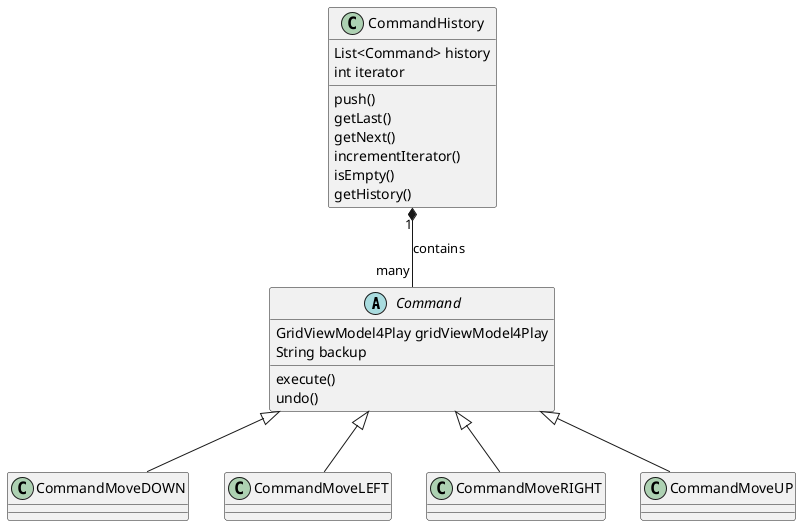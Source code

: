 @startuml
abstract class Command{}
Command : GridViewModel4Play gridViewModel4Play
Command : String backup
Command : execute()
Command : undo()

class CommandHistory{}
CommandHistory : List<Command> history
CommandHistory :  int iterator
CommandHistory : push()
CommandHistory : getLast()
CommandHistory : getNext()
CommandHistory : incrementIterator()
CommandHistory : isEmpty()
CommandHistory : getHistory()

class CommandMoveDOWN{}
class CommandMoveLEFT{}
class CommandMoveRIGHT{}
class CommandMoveUP{}


Command <|-- CommandMoveDOWN
Command <|-- CommandMoveLEFT
Command <|-- CommandMoveRIGHT
Command <|-- CommandMoveUP

CommandHistory "1" *-- "many" Command : contains

@enduml